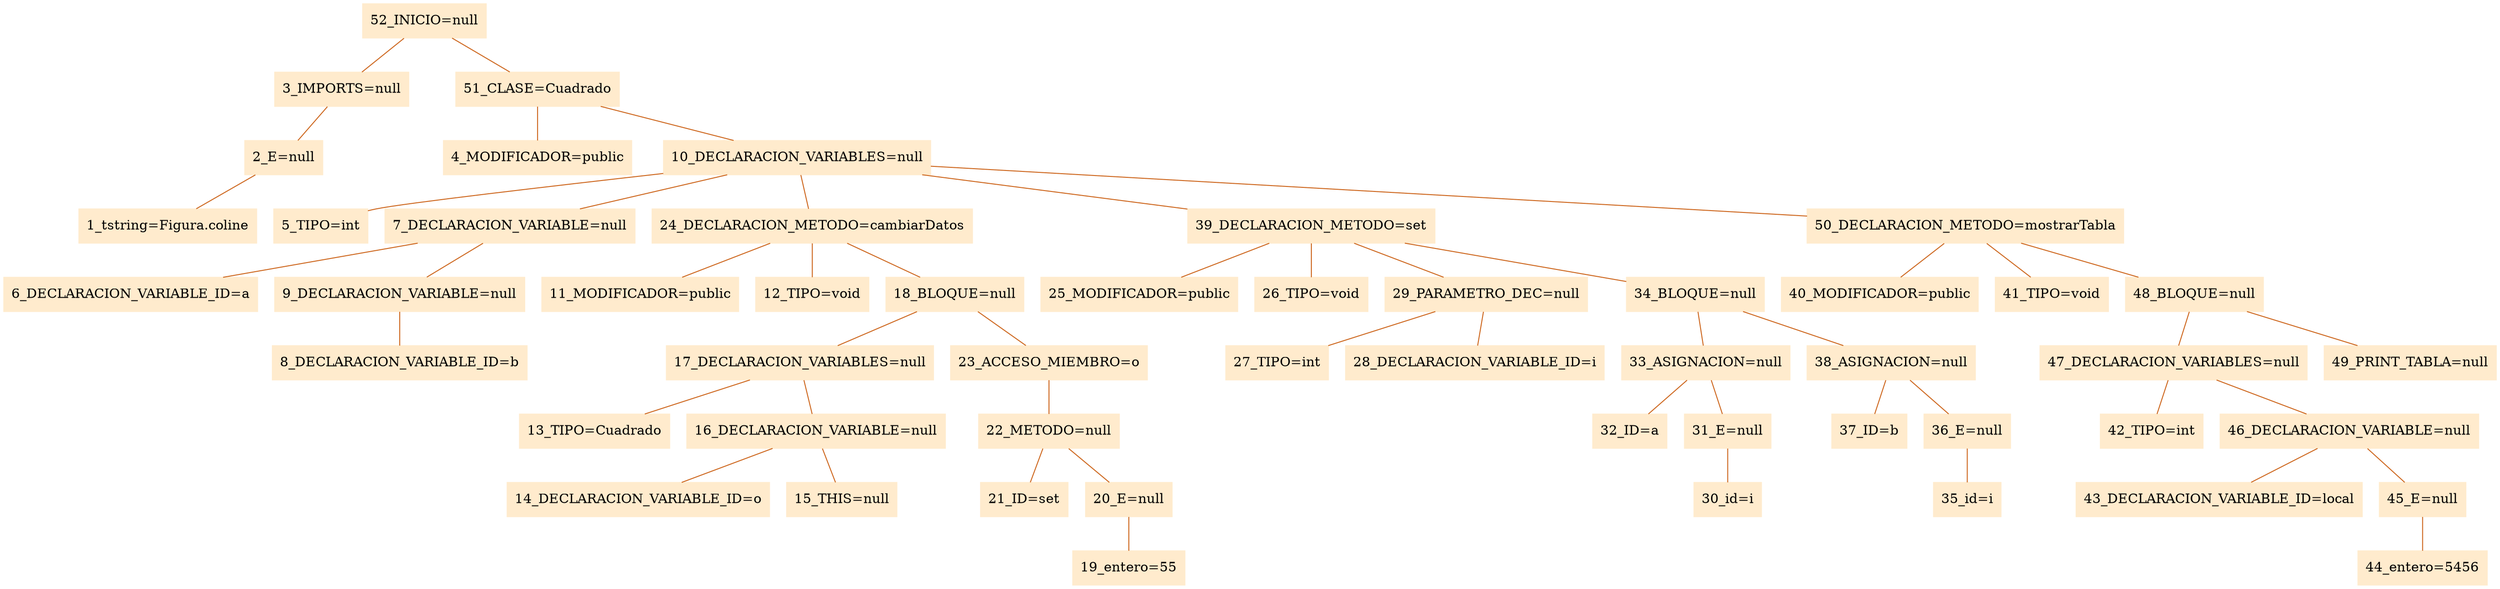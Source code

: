 digraph G {node[shape=box, style=filled, color=blanchedalmond]; edge[color=chocolate3, dir=none];rankdir=UD 

"52_INICIO=null"->"3_IMPORTS=null"
"3_IMPORTS=null"->"2_E=null"
"2_E=null"->"1_tstring=Figura.coline"
"52_INICIO=null"->"51_CLASE=Cuadrado"
"51_CLASE=Cuadrado"->"4_MODIFICADOR=public"
"51_CLASE=Cuadrado"->"10_DECLARACION_VARIABLES=null"
"10_DECLARACION_VARIABLES=null"->"5_TIPO=int"
"10_DECLARACION_VARIABLES=null"->"7_DECLARACION_VARIABLE=null"
"7_DECLARACION_VARIABLE=null"->"6_DECLARACION_VARIABLE_ID=a"
"7_DECLARACION_VARIABLE=null"->"9_DECLARACION_VARIABLE=null"
"9_DECLARACION_VARIABLE=null"->"8_DECLARACION_VARIABLE_ID=b"
"10_DECLARACION_VARIABLES=null"->"24_DECLARACION_METODO=cambiarDatos"
"24_DECLARACION_METODO=cambiarDatos"->"11_MODIFICADOR=public"
"24_DECLARACION_METODO=cambiarDatos"->"12_TIPO=void"
"24_DECLARACION_METODO=cambiarDatos"->"18_BLOQUE=null"
"18_BLOQUE=null"->"17_DECLARACION_VARIABLES=null"
"17_DECLARACION_VARIABLES=null"->"13_TIPO=Cuadrado"
"17_DECLARACION_VARIABLES=null"->"16_DECLARACION_VARIABLE=null"
"16_DECLARACION_VARIABLE=null"->"14_DECLARACION_VARIABLE_ID=o"
"16_DECLARACION_VARIABLE=null"->"15_THIS=null"
"18_BLOQUE=null"->"23_ACCESO_MIEMBRO=o"
"23_ACCESO_MIEMBRO=o"->"22_METODO=null"
"22_METODO=null"->"21_ID=set"
"22_METODO=null"->"20_E=null"
"20_E=null"->"19_entero=55"
"10_DECLARACION_VARIABLES=null"->"39_DECLARACION_METODO=set"
"39_DECLARACION_METODO=set"->"25_MODIFICADOR=public"
"39_DECLARACION_METODO=set"->"26_TIPO=void"
"39_DECLARACION_METODO=set"->"29_PARAMETRO_DEC=null"
"29_PARAMETRO_DEC=null"->"27_TIPO=int"
"29_PARAMETRO_DEC=null"->"28_DECLARACION_VARIABLE_ID=i"
"39_DECLARACION_METODO=set"->"34_BLOQUE=null"
"34_BLOQUE=null"->"33_ASIGNACION=null"
"33_ASIGNACION=null"->"32_ID=a"
"33_ASIGNACION=null"->"31_E=null"
"31_E=null"->"30_id=i"
"34_BLOQUE=null"->"38_ASIGNACION=null"
"38_ASIGNACION=null"->"37_ID=b"
"38_ASIGNACION=null"->"36_E=null"
"36_E=null"->"35_id=i"
"10_DECLARACION_VARIABLES=null"->"50_DECLARACION_METODO=mostrarTabla"
"50_DECLARACION_METODO=mostrarTabla"->"40_MODIFICADOR=public"
"50_DECLARACION_METODO=mostrarTabla"->"41_TIPO=void"
"50_DECLARACION_METODO=mostrarTabla"->"48_BLOQUE=null"
"48_BLOQUE=null"->"47_DECLARACION_VARIABLES=null"
"47_DECLARACION_VARIABLES=null"->"42_TIPO=int"
"47_DECLARACION_VARIABLES=null"->"46_DECLARACION_VARIABLE=null"
"46_DECLARACION_VARIABLE=null"->"43_DECLARACION_VARIABLE_ID=local"
"46_DECLARACION_VARIABLE=null"->"45_E=null"
"45_E=null"->"44_entero=5456"
"48_BLOQUE=null"->"49_PRINT_TABLA=null"


}
